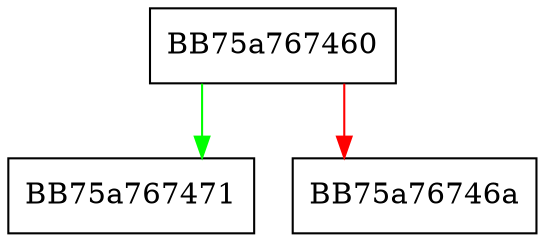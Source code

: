 digraph InheritAllow {
  node [shape="box"];
  graph [splines=ortho];
  BB75a767460 -> BB75a767471 [color="green"];
  BB75a767460 -> BB75a76746a [color="red"];
}